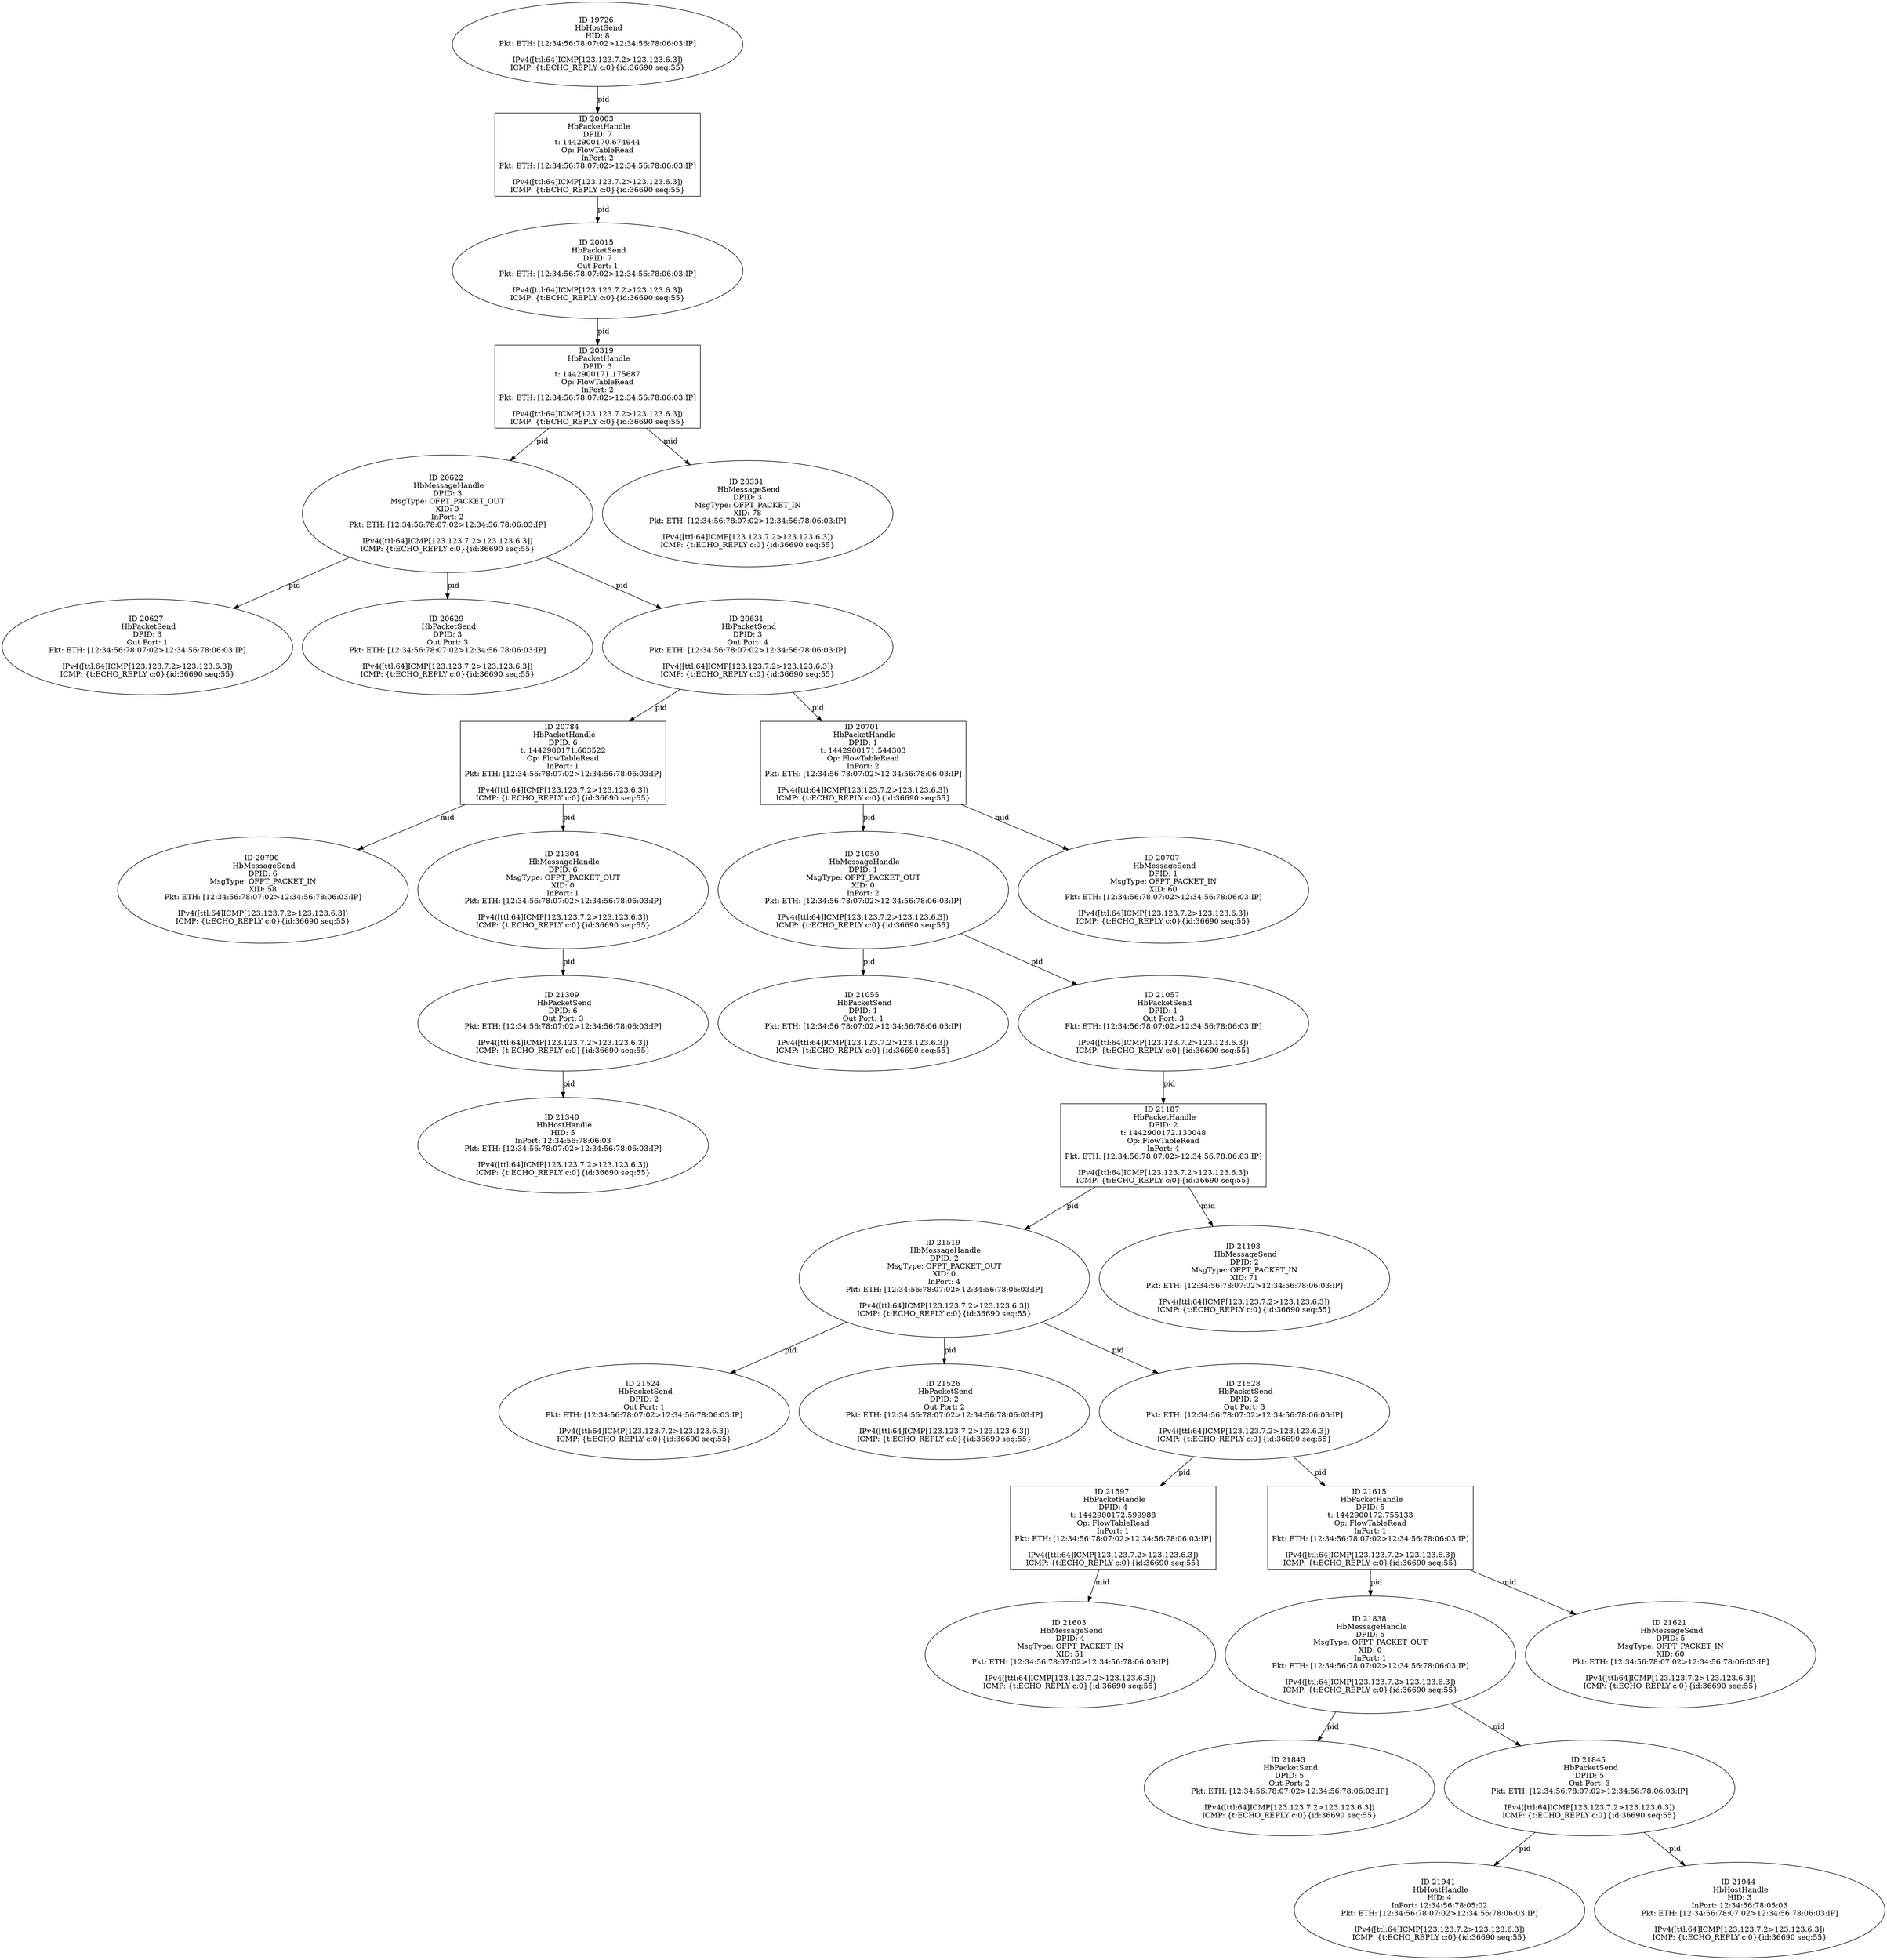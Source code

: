 strict digraph G {
20622 [shape=oval, event=<hb_events.HbMessageHandle object at 0x10c64ee90>, label="ID 20622 
 HbMessageHandle
DPID: 3
MsgType: OFPT_PACKET_OUT
XID: 0
InPort: 2
Pkt: ETH: [12:34:56:78:07:02>12:34:56:78:06:03:IP]

IPv4([ttl:64]ICMP[123.123.7.2>123.123.6.3])
ICMP: {t:ECHO_REPLY c:0}{id:36690 seq:55}"];
21519 [shape=oval, event=<hb_events.HbMessageHandle object at 0x10c8b1a90>, label="ID 21519 
 HbMessageHandle
DPID: 2
MsgType: OFPT_PACKET_OUT
XID: 0
InPort: 4
Pkt: ETH: [12:34:56:78:07:02>12:34:56:78:06:03:IP]

IPv4([ttl:64]ICMP[123.123.7.2>123.123.6.3])
ICMP: {t:ECHO_REPLY c:0}{id:36690 seq:55}"];
20627 [shape=oval, event=<hb_events.HbPacketSend object at 0x10c65b3d0>, label="ID 20627 
 HbPacketSend
DPID: 3
Out Port: 1
Pkt: ETH: [12:34:56:78:07:02>12:34:56:78:06:03:IP]

IPv4([ttl:64]ICMP[123.123.7.2>123.123.6.3])
ICMP: {t:ECHO_REPLY c:0}{id:36690 seq:55}"];
21524 [shape=oval, event=<hb_events.HbPacketSend object at 0x10c8b1f90>, label="ID 21524 
 HbPacketSend
DPID: 2
Out Port: 1
Pkt: ETH: [12:34:56:78:07:02>12:34:56:78:06:03:IP]

IPv4([ttl:64]ICMP[123.123.7.2>123.123.6.3])
ICMP: {t:ECHO_REPLY c:0}{id:36690 seq:55}"];
20629 [shape=oval, event=<hb_events.HbPacketSend object at 0x10c65b610>, label="ID 20629 
 HbPacketSend
DPID: 3
Out Port: 3
Pkt: ETH: [12:34:56:78:07:02>12:34:56:78:06:03:IP]

IPv4([ttl:64]ICMP[123.123.7.2>123.123.6.3])
ICMP: {t:ECHO_REPLY c:0}{id:36690 seq:55}"];
21526 [shape=oval, event=<hb_events.HbPacketSend object at 0x10c89e210>, label="ID 21526 
 HbPacketSend
DPID: 2
Out Port: 2
Pkt: ETH: [12:34:56:78:07:02>12:34:56:78:06:03:IP]

IPv4([ttl:64]ICMP[123.123.7.2>123.123.6.3])
ICMP: {t:ECHO_REPLY c:0}{id:36690 seq:55}"];
20631 [shape=oval, event=<hb_events.HbPacketSend object at 0x10c65b850>, label="ID 20631 
 HbPacketSend
DPID: 3
Out Port: 4
Pkt: ETH: [12:34:56:78:07:02>12:34:56:78:06:03:IP]

IPv4([ttl:64]ICMP[123.123.7.2>123.123.6.3])
ICMP: {t:ECHO_REPLY c:0}{id:36690 seq:55}"];
21528 [shape=oval, event=<hb_events.HbPacketSend object at 0x10c89e450>, label="ID 21528 
 HbPacketSend
DPID: 2
Out Port: 3
Pkt: ETH: [12:34:56:78:07:02>12:34:56:78:06:03:IP]

IPv4([ttl:64]ICMP[123.123.7.2>123.123.6.3])
ICMP: {t:ECHO_REPLY c:0}{id:36690 seq:55}"];
20003 [shape=box, event=<hb_events.HbPacketHandle object at 0x10c490810>, label="ID 20003 
 HbPacketHandle
DPID: 7
t: 1442900170.674944
Op: FlowTableRead
InPort: 2
Pkt: ETH: [12:34:56:78:07:02>12:34:56:78:06:03:IP]

IPv4([ttl:64]ICMP[123.123.7.2>123.123.6.3])
ICMP: {t:ECHO_REPLY c:0}{id:36690 seq:55}"];
20015 [shape=oval, event=<hb_events.HbPacketSend object at 0x10c4902d0>, label="ID 20015 
 HbPacketSend
DPID: 7
Out Port: 1
Pkt: ETH: [12:34:56:78:07:02>12:34:56:78:06:03:IP]

IPv4([ttl:64]ICMP[123.123.7.2>123.123.6.3])
ICMP: {t:ECHO_REPLY c:0}{id:36690 seq:55}"];
20784 [shape=box, event=<hb_events.HbPacketHandle object at 0x10c6a8f10>, label="ID 20784 
 HbPacketHandle
DPID: 6
t: 1442900171.603522
Op: FlowTableRead
InPort: 1
Pkt: ETH: [12:34:56:78:07:02>12:34:56:78:06:03:IP]

IPv4([ttl:64]ICMP[123.123.7.2>123.123.6.3])
ICMP: {t:ECHO_REPLY c:0}{id:36690 seq:55}"];
21941 [shape=oval, event=<hb_events.HbHostHandle object at 0x10c9a6410>, label="ID 21941 
 HbHostHandle
HID: 4
InPort: 12:34:56:78:05:02
Pkt: ETH: [12:34:56:78:07:02>12:34:56:78:06:03:IP]

IPv4([ttl:64]ICMP[123.123.7.2>123.123.6.3])
ICMP: {t:ECHO_REPLY c:0}{id:36690 seq:55}"];
20790 [shape=oval, event=<hb_events.HbMessageSend object at 0x10c6aef10>, label="ID 20790 
 HbMessageSend
DPID: 6
MsgType: OFPT_PACKET_IN
XID: 58
Pkt: ETH: [12:34:56:78:07:02>12:34:56:78:06:03:IP]

IPv4([ttl:64]ICMP[123.123.7.2>123.123.6.3])
ICMP: {t:ECHO_REPLY c:0}{id:36690 seq:55}"];
21304 [shape=oval, event=<hb_events.HbMessageHandle object at 0x10c8179d0>, label="ID 21304 
 HbMessageHandle
DPID: 6
MsgType: OFPT_PACKET_OUT
XID: 0
InPort: 1
Pkt: ETH: [12:34:56:78:07:02>12:34:56:78:06:03:IP]

IPv4([ttl:64]ICMP[123.123.7.2>123.123.6.3])
ICMP: {t:ECHO_REPLY c:0}{id:36690 seq:55}"];
21050 [shape=oval, event=<hb_events.HbMessageHandle object at 0x10c755210>, label="ID 21050 
 HbMessageHandle
DPID: 1
MsgType: OFPT_PACKET_OUT
XID: 0
InPort: 2
Pkt: ETH: [12:34:56:78:07:02>12:34:56:78:06:03:IP]

IPv4([ttl:64]ICMP[123.123.7.2>123.123.6.3])
ICMP: {t:ECHO_REPLY c:0}{id:36690 seq:55}"];
21309 [shape=oval, event=<hb_events.HbPacketSend object at 0x10c817ed0>, label="ID 21309 
 HbPacketSend
DPID: 6
Out Port: 3
Pkt: ETH: [12:34:56:78:07:02>12:34:56:78:06:03:IP]

IPv4([ttl:64]ICMP[123.123.7.2>123.123.6.3])
ICMP: {t:ECHO_REPLY c:0}{id:36690 seq:55}"];
21055 [shape=oval, event=<hb_events.HbPacketSend object at 0x10c74ec10>, label="ID 21055 
 HbPacketSend
DPID: 1
Out Port: 1
Pkt: ETH: [12:34:56:78:07:02>12:34:56:78:06:03:IP]

IPv4([ttl:64]ICMP[123.123.7.2>123.123.6.3])
ICMP: {t:ECHO_REPLY c:0}{id:36690 seq:55}"];
21057 [shape=oval, event=<hb_events.HbPacketSend object at 0x10c74ed50>, label="ID 21057 
 HbPacketSend
DPID: 1
Out Port: 3
Pkt: ETH: [12:34:56:78:07:02>12:34:56:78:06:03:IP]

IPv4([ttl:64]ICMP[123.123.7.2>123.123.6.3])
ICMP: {t:ECHO_REPLY c:0}{id:36690 seq:55}"];
21187 [shape=box, event=<hb_events.HbPacketHandle object at 0x10c7b0e90>, label="ID 21187 
 HbPacketHandle
DPID: 2
t: 1442900172.130048
Op: FlowTableRead
InPort: 4
Pkt: ETH: [12:34:56:78:07:02>12:34:56:78:06:03:IP]

IPv4([ttl:64]ICMP[123.123.7.2>123.123.6.3])
ICMP: {t:ECHO_REPLY c:0}{id:36690 seq:55}"];
21193 [shape=oval, event=<hb_events.HbMessageSend object at 0x10c7b0850>, label="ID 21193 
 HbMessageSend
DPID: 2
MsgType: OFPT_PACKET_IN
XID: 71
Pkt: ETH: [12:34:56:78:07:02>12:34:56:78:06:03:IP]

IPv4([ttl:64]ICMP[123.123.7.2>123.123.6.3])
ICMP: {t:ECHO_REPLY c:0}{id:36690 seq:55}"];
21838 [shape=oval, event=<hb_events.HbMessageHandle object at 0x10c96ed10>, label="ID 21838 
 HbMessageHandle
DPID: 5
MsgType: OFPT_PACKET_OUT
XID: 0
InPort: 1
Pkt: ETH: [12:34:56:78:07:02>12:34:56:78:06:03:IP]

IPv4([ttl:64]ICMP[123.123.7.2>123.123.6.3])
ICMP: {t:ECHO_REPLY c:0}{id:36690 seq:55}"];
21944 [shape=oval, event=<hb_events.HbHostHandle object at 0x10c9a6650>, label="ID 21944 
 HbHostHandle
HID: 3
InPort: 12:34:56:78:05:03
Pkt: ETH: [12:34:56:78:07:02>12:34:56:78:06:03:IP]

IPv4([ttl:64]ICMP[123.123.7.2>123.123.6.3])
ICMP: {t:ECHO_REPLY c:0}{id:36690 seq:55}"];
21843 [shape=oval, event=<hb_events.HbPacketSend object at 0x10c97b410>, label="ID 21843 
 HbPacketSend
DPID: 5
Out Port: 2
Pkt: ETH: [12:34:56:78:07:02>12:34:56:78:06:03:IP]

IPv4([ttl:64]ICMP[123.123.7.2>123.123.6.3])
ICMP: {t:ECHO_REPLY c:0}{id:36690 seq:55}"];
19726 [shape=oval, event=<hb_events.HbHostSend object at 0x10c32e5d0>, label="ID 19726 
 HbHostSend
HID: 8
Pkt: ETH: [12:34:56:78:07:02>12:34:56:78:06:03:IP]

IPv4([ttl:64]ICMP[123.123.7.2>123.123.6.3])
ICMP: {t:ECHO_REPLY c:0}{id:36690 seq:55}"];
21340 [shape=oval, event=<hb_events.HbHostHandle object at 0x10c81a510>, label="ID 21340 
 HbHostHandle
HID: 5
InPort: 12:34:56:78:06:03
Pkt: ETH: [12:34:56:78:07:02>12:34:56:78:06:03:IP]

IPv4([ttl:64]ICMP[123.123.7.2>123.123.6.3])
ICMP: {t:ECHO_REPLY c:0}{id:36690 seq:55}"];
21597 [shape=box, event=<hb_events.HbPacketHandle object at 0x10c8c57d0>, label="ID 21597 
 HbPacketHandle
DPID: 4
t: 1442900172.599988
Op: FlowTableRead
InPort: 1
Pkt: ETH: [12:34:56:78:07:02>12:34:56:78:06:03:IP]

IPv4([ttl:64]ICMP[123.123.7.2>123.123.6.3])
ICMP: {t:ECHO_REPLY c:0}{id:36690 seq:55}"];
20319 [shape=box, event=<hb_events.HbPacketHandle object at 0x10c5629d0>, label="ID 20319 
 HbPacketHandle
DPID: 3
t: 1442900171.175687
Op: FlowTableRead
InPort: 2
Pkt: ETH: [12:34:56:78:07:02>12:34:56:78:06:03:IP]

IPv4([ttl:64]ICMP[123.123.7.2>123.123.6.3])
ICMP: {t:ECHO_REPLY c:0}{id:36690 seq:55}"];
20707 [shape=oval, event=<hb_events.HbMessageSend object at 0x10c674fd0>, label="ID 20707 
 HbMessageSend
DPID: 1
MsgType: OFPT_PACKET_IN
XID: 60
Pkt: ETH: [12:34:56:78:07:02>12:34:56:78:06:03:IP]

IPv4([ttl:64]ICMP[123.123.7.2>123.123.6.3])
ICMP: {t:ECHO_REPLY c:0}{id:36690 seq:55}"];
21603 [shape=oval, event=<hb_events.HbMessageSend object at 0x10c8d3350>, label="ID 21603 
 HbMessageSend
DPID: 4
MsgType: OFPT_PACKET_IN
XID: 51
Pkt: ETH: [12:34:56:78:07:02>12:34:56:78:06:03:IP]

IPv4([ttl:64]ICMP[123.123.7.2>123.123.6.3])
ICMP: {t:ECHO_REPLY c:0}{id:36690 seq:55}"];
20331 [shape=oval, event=<hb_events.HbMessageSend object at 0x10c599fd0>, label="ID 20331 
 HbMessageSend
DPID: 3
MsgType: OFPT_PACKET_IN
XID: 78
Pkt: ETH: [12:34:56:78:07:02>12:34:56:78:06:03:IP]

IPv4([ttl:64]ICMP[123.123.7.2>123.123.6.3])
ICMP: {t:ECHO_REPLY c:0}{id:36690 seq:55}"];
21615 [shape=box, event=<hb_events.HbPacketHandle object at 0x10c8da550>, label="ID 21615 
 HbPacketHandle
DPID: 5
t: 1442900172.755133
Op: FlowTableRead
InPort: 1
Pkt: ETH: [12:34:56:78:07:02>12:34:56:78:06:03:IP]

IPv4([ttl:64]ICMP[123.123.7.2>123.123.6.3])
ICMP: {t:ECHO_REPLY c:0}{id:36690 seq:55}"];
20701 [shape=box, event=<hb_events.HbPacketHandle object at 0x10c66e150>, label="ID 20701 
 HbPacketHandle
DPID: 1
t: 1442900171.544303
Op: FlowTableRead
InPort: 2
Pkt: ETH: [12:34:56:78:07:02>12:34:56:78:06:03:IP]

IPv4([ttl:64]ICMP[123.123.7.2>123.123.6.3])
ICMP: {t:ECHO_REPLY c:0}{id:36690 seq:55}"];
21621 [shape=oval, event=<hb_events.HbMessageSend object at 0x10c8e1750>, label="ID 21621 
 HbMessageSend
DPID: 5
MsgType: OFPT_PACKET_IN
XID: 60
Pkt: ETH: [12:34:56:78:07:02>12:34:56:78:06:03:IP]

IPv4([ttl:64]ICMP[123.123.7.2>123.123.6.3])
ICMP: {t:ECHO_REPLY c:0}{id:36690 seq:55}"];
21845 [shape=oval, event=<hb_events.HbPacketSend object at 0x10c97b650>, label="ID 21845 
 HbPacketSend
DPID: 5
Out Port: 3
Pkt: ETH: [12:34:56:78:07:02>12:34:56:78:06:03:IP]

IPv4([ttl:64]ICMP[123.123.7.2>123.123.6.3])
ICMP: {t:ECHO_REPLY c:0}{id:36690 seq:55}"];
20622 -> 20627  [rel=pid, label=pid];
20622 -> 20629  [rel=pid, label=pid];
20622 -> 20631  [rel=pid, label=pid];
21519 -> 21528  [rel=pid, label=pid];
21519 -> 21524  [rel=pid, label=pid];
21519 -> 21526  [rel=pid, label=pid];
20631 -> 20784  [rel=pid, label=pid];
20631 -> 20701  [rel=pid, label=pid];
21528 -> 21597  [rel=pid, label=pid];
21528 -> 21615  [rel=pid, label=pid];
20003 -> 20015  [rel=pid, label=pid];
20015 -> 20319  [rel=pid, label=pid];
20784 -> 21304  [rel=pid, label=pid];
20784 -> 20790  [rel=mid, label=mid];
21050 -> 21057  [rel=pid, label=pid];
21050 -> 21055  [rel=pid, label=pid];
21309 -> 21340  [rel=pid, label=pid];
21057 -> 21187  [rel=pid, label=pid];
21187 -> 21193  [rel=mid, label=mid];
21187 -> 21519  [rel=pid, label=pid];
21838 -> 21843  [rel=pid, label=pid];
21838 -> 21845  [rel=pid, label=pid];
21304 -> 21309  [rel=pid, label=pid];
19726 -> 20003  [rel=pid, label=pid];
21597 -> 21603  [rel=mid, label=mid];
20319 -> 20331  [rel=mid, label=mid];
20319 -> 20622  [rel=pid, label=pid];
21615 -> 21621  [rel=mid, label=mid];
21615 -> 21838  [rel=pid, label=pid];
20701 -> 21050  [rel=pid, label=pid];
20701 -> 20707  [rel=mid, label=mid];
21845 -> 21944  [rel=pid, label=pid];
21845 -> 21941  [rel=pid, label=pid];
}

